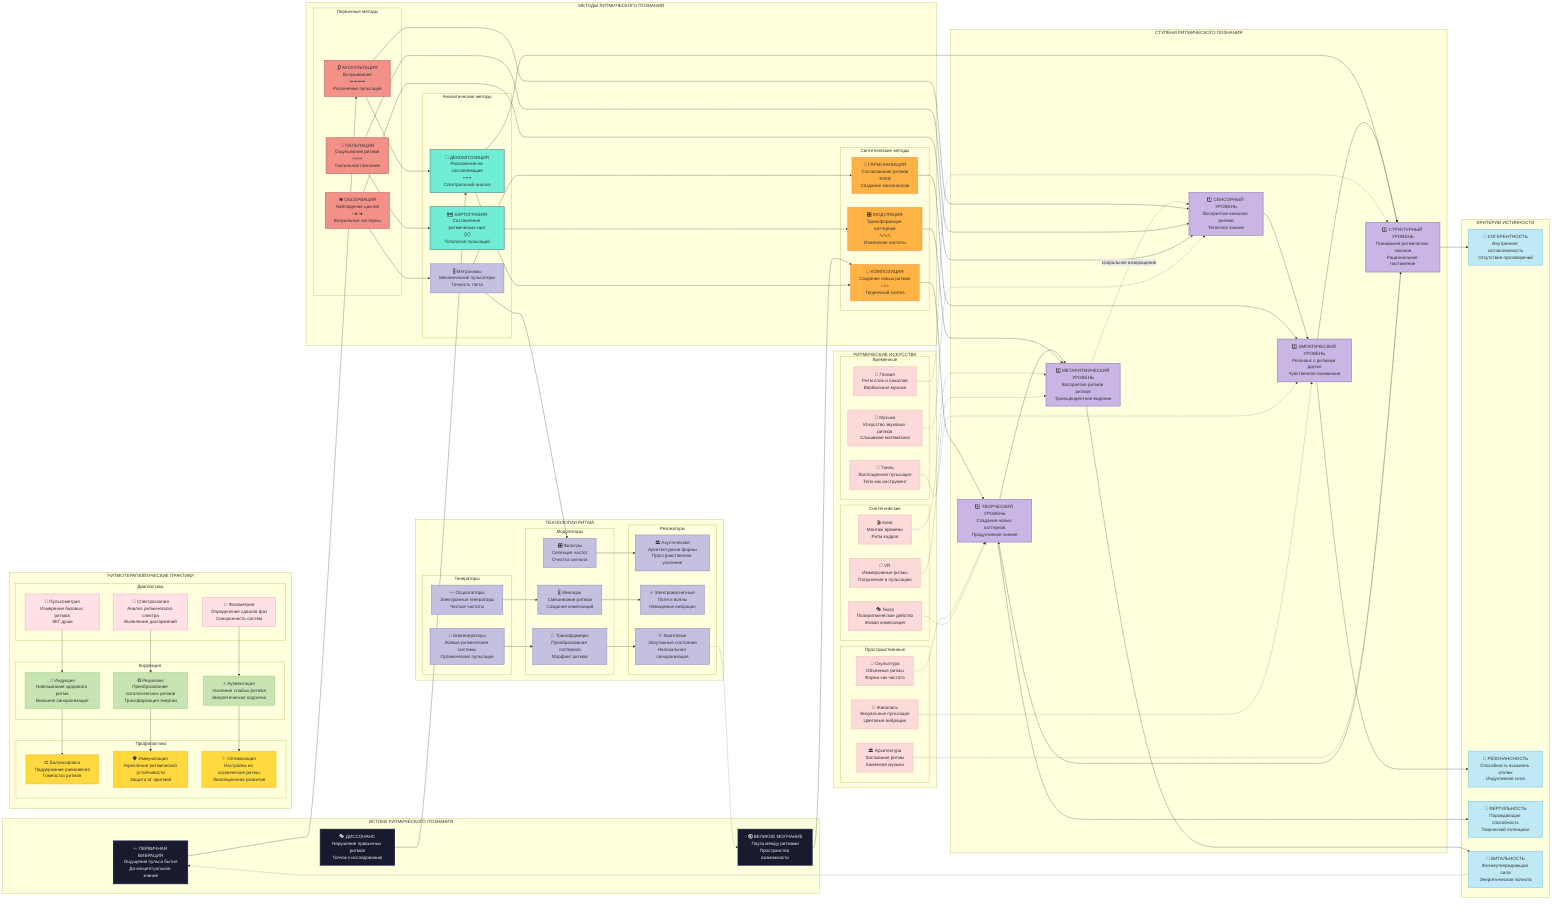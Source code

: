 graph LR
    subgraph "ИСТОКИ РИТМИЧЕСКОГО ПОЗНАНИЯ"
        VIB["〰️ ПЕРВИЧНАЯ ВИБРАЦИЯ<br/>Ощущение пульса бытия<br/>До-концептуальное знание"]
        DIS["🎭 ДИССОНАНС<br/>Нарушение привычных ритмов<br/>Толчок к исследованию"]
        SIL["🔇 ВЕЛИКОЕ МОЛЧАНИЕ<br/>Пауза между ритмами<br/>Пространство возможности"]
    end
    
    subgraph "МЕТОДЫ РИТМИЧЕСКОГО ПОЗНАНИЯ"
        subgraph "Первичные методы"
            AUS["👂 АУСКУЛЬТАЦИЯ<br/>Вслушивание<br/>━ ━ ━ ━<br/>Различение пульсаций"]
            PAL["🤚 ПАЛЬПАЦИЯ<br/>Ощупывание ритмов<br/>≈≈≈≈<br/>Тактильное познание"]
            OBS["👁️ ОБСЕРВАЦИЯ<br/>Наблюдение циклов<br/>○●○●<br/>Визуальные паттерны"]
        end
        
        subgraph "Аналитические методы"
            DEC["🔬 ДЕКОМПОЗИЦИЯ<br/>Разложение на составляющие<br/>▪▫▪▫▪<br/>Спектральный анализ"]
            MAP["🗺️ КАРТОГРАФИЯ<br/>Составление ритмических карт<br/>⟨⟩⟨⟩<br/>Топология пульсаций"]
            MET["📊 МЕТРИКА<br/>Измерение параметров<br/>|||||||<br/>Квантификация ритма"]
        end
        
        subgraph "Синтетические методы"
            COM["🎼 КОМПОЗИЦИЯ<br/>Создание новых ритмов<br/>♪♫♪<br/>Творческий синтез"]
            MOD["🎛️ МОДУЛЯЦИЯ<br/>Трансформация паттернов<br/>∿∿∿<br/>Изменение частоты"]
            HAR["🎵 ГАРМОНИЗАЦИЯ<br/>Согласование ритмов<br/>≋≋≋<br/>Создание консонансов"]
        end
    end
    
    subgraph "СТУПЕНИ РИТМИЧЕСКОГО ПОЗНАНИЯ"
        S1["1️⃣ СЕНСОРНЫЙ УРОВЕНЬ<br/>Восприятие внешних ритмов<br/>Телесное знание"]
        S2["2️⃣ ЭМПАТИЧЕСКИЙ УРОВЕНЬ<br/>Резонанс с ритмами других<br/>Чувственное понимание"]
        S3["3️⃣ СТРУКТУРНЫЙ УРОВЕНЬ<br/>Понимание ритмических законов<br/>Рациональное постижение"]
        S4["4️⃣ ТВОРЧЕСКИЙ УРОВЕНЬ<br/>Создание новых паттернов<br/>Продуктивное знание"]
        S5["5️⃣ МЕТАРИТМИЧЕСКИЙ УРОВЕНЬ<br/>Восприятие ритмов ритмов<br/>Трансцендентное видение"]
        
        S1 --> S2
        S2 --> S3
        S3 --> S4
        S4 --> S5
        S5 -.->|спиральное возвращение| S1
    end
    
    subgraph "КРИТЕРИИ ИСТИННОСТИ"
        COH["🔗 КОГЕРЕНТНОСТЬ<br/>Внутренняя согласованность<br/>Отсутствие противоречий"]
        RES["📢 РЕЗОНАНСНОСТЬ<br/>Способность вызывать отклик<br/>Индуктивная сила"]
        FER["🌱 ФЕРТИЛЬНОСТЬ<br/>Порождающая способность<br/>Творческий потенциал"]
        VIT["💪 ВИТАЛЬНОСТЬ<br/>Жизнеутверждающая сила<br/>Энергетическая полнота"]
    end
    
    subgraph "РИТМОТЕРАПЕВТИЧЕСКИЕ ПРАКТИКИ"
        subgraph "Диагностика"
            PUL["💓 Пульсометрия<br/>Измерение базовых ритмов<br/>ЭКГ души"]
            SPE["🌈 Спектроскопия<br/>Анализ ритмического спектра<br/>Выявление дисгармоний"]
            PHA["🔄 Фазометрия<br/>Определение сдвигов фаз<br/>Синхронность систем"]
        end
        
        subgraph "Коррекция"
            IND["🎯 Индукция<br/>Навязывание здорового ритма<br/>Внешняя синхронизация"]
            REC["♻️ Рециклинг<br/>Преобразование патологических ритмов<br/>Трансформация энергии"]
            AUG["⚡ Аугментация<br/>Усиление слабых ритмов<br/>Энергетическая подпитка"]
        end
        
        subgraph "Профилактика"
            BAL["⚖️ Балансировка<br/>Поддержание равновесия<br/>Гомеостаз ритмов"]
            IMM["🛡️ Иммунизация<br/>Укрепление ритмической устойчивости<br/>Защита от аритмий"]
            OPT["✨ Оптимизация<br/>Настройка на космические ритмы<br/>Эволюционное развитие"]
        end
    end
    
    subgraph "ТЕХНОЛОГИИ РИТМА"
        subgraph "Генераторы"
            MET["🎚️ Метрономы<br/>Механические пульсаторы<br/>Точность такта"]
            OSC["〰️ Осцилляторы<br/>Электронные генераторы<br/>Чистые частоты"]
            BIO["🧬 Биогенераторы<br/>Живые ритмические системы<br/>Органические пульсации"]
        end
        
        subgraph "Модуляторы"
            FIL["🎛️ Фильтры<br/>Селекция частот<br/>Очистка сигнала"]
            MIX["🎚️ Миксеры<br/>Смешивание ритмов<br/>Создание композиций"]
            TRA2["🔄 Трансформеры<br/>Преобразование паттернов<br/>Морфинг ритмов"]
        end
        
        subgraph "Резонаторы"
            ACO["🏛️ Акустические<br/>Архитектурные формы<br/>Пространственное усиление"]
            ELE["⚡ Электромагнитные<br/>Поля и волны<br/>Невидимые вибрации"]
            QUA["⚛️ Квантовые<br/>Запутанные состояния<br/>Нелокальная синхронизация"]
        end
    end
    
    subgraph "РИТМИЧЕСКИЕ ИСКУССТВА"
        subgraph "Временные"
            MUS["🎵 Музыка<br/>Искусство звуковых ритмов<br/>Слышимая математика"]
            DAN2["💃 Танец<br/>Воплощенная пульсация<br/>Тело как инструмент"]
            POE["📝 Поэзия<br/>Ритм слов и смыслов<br/>Вербальная музыка"]
        end
        
        subgraph "Пространственные"
            ARC["🏛️ Архитектура<br/>Застывшие ритмы<br/>Каменная музыка"]
            PAI["🎨 Живопись<br/>Визуальные пульсации<br/>Цветовые вибрации"]
            SCU["🗿 Скульптура<br/>Объемные ритмы<br/>Форма как частота"]
        end
        
        subgraph "Синтетические"
            THE["🎭 Театр<br/>Полиритмическое действо<br/>Живая композиция"]
            CIN["🎬 Кино<br/>Монтаж времени<br/>Ритм кадров"]
            VR["🥽 VR<br/>Иммерсивные ритмы<br/>Погружение в пульсацию"]
        end
    end
    
    %% Связи истоков с методами
    VIB --> AUS
    DIS --> DEC
    SIL --> COM
    
    %% Связи между методами
    AUS --> DEC
    PAL --> MAP
    OBS --> MET
    DEC --> COM
    MAP --> MOD
    MET --> HAR
    
    %% Связи со ступенями
    AUS --> S1
    PAL --> S1
    OBS --> S1
    HAR --> S2
    DEC --> S3
    COM --> S4
    MOD --> S5
    
    %% Связи с критериями
    S3 --> COH
    S2 --> RES
    S4 --> FER
    S5 --> VIT
    
    %% Терапевтические связи
    PUL --> IND
    SPE --> REC
    PHA --> AUG
    IND --> BAL
    REC --> IMM
    AUG --> OPT
    
    %% Технологические связи
    MET --> FIL
    OSC --> MIX
    BIO --> TRA2
    FIL --> ACO
    MIX --> ELE
    TRA2 --> QUA
    
    %% Связи с искусствами
    MUS -.-> S1
    DAN2 -.-> S2
    POE -.-> S3
    ARC -.-> S3
    PAI -.-> S2
    SCU -.-> S4
    THE -.-> S4
    CIN -.-> S5
    VR -.-> S5
    
    %% Обратные связи
    VIT -.-> VIB
    QUA -.-> SIL
    
    %% Стилизация
    classDef origin fill:#1A1A2E,color:#EAEAEA,stroke:#16213E,stroke-width:3px
    classDef primary fill:#F39189,stroke:#BB6464,stroke-width:2px
    classDef analytic fill:#6FEDD6,stroke:#4A7C7E,stroke-width:2px
    classDef synthetic fill:#FFB344,stroke:#FF8C42,stroke-width:2px
    classDef stage fill:#C9B6E4,stroke:#8B7AB8,stroke-width:2px
    classDef criteria fill:#BFEAF5,stroke:#82C4E5,stroke-width:2px
    classDef diagnostic fill:#FFE1E6,stroke:#F8B5C0,stroke-width:2px
    classDef corrective fill:#C8E4B2,stroke:#9ED685,stroke-width:2px
    classDef preventive fill:#FFD93D,stroke:#F6BA2C,stroke-width:2px
    classDef tech fill:#C4C1E0,stroke:#9691C2,stroke-width:2px
    classDef art fill:#FCDADA,stroke:#F9BDBD,stroke-width:2px
    
    class VIB,DIS,SIL origin
    class AUS,PAL,OBS primary
    class DEC,MAP,MET analytic
    class COM,MOD,HAR synthetic
    class S1,S2,S3,S4,S5 stage
    class COH,RES,FER,VIT criteria
    class PUL,SPE,PHA diagnostic
    class IND,REC,AUG corrective
    class BAL,IMM,OPT preventive
    class MET,OSC,BIO,FIL,MIX,TRA2,ACO,ELE,QUA tech
    class MUS,DAN2,POE,ARC,PAI,SCU,THE,CIN,VR art